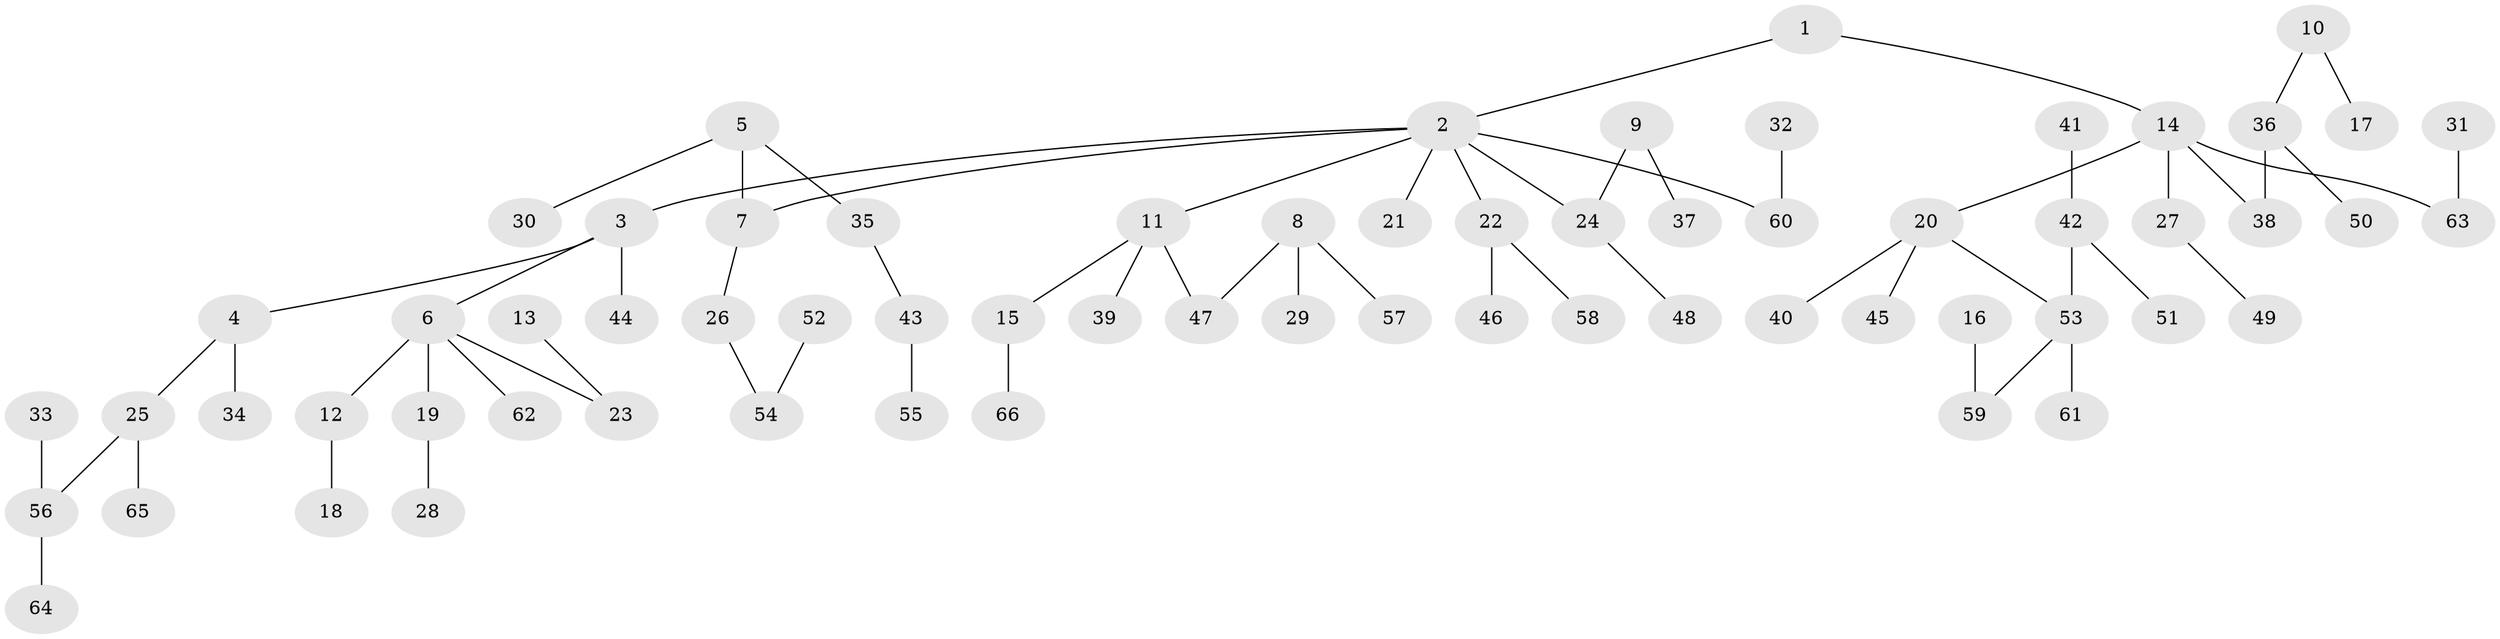 // original degree distribution, {3: 0.10687022900763359, 1: 0.46564885496183206, 6: 0.015267175572519083, 4: 0.10687022900763359, 5: 0.022900763358778626, 2: 0.2824427480916031}
// Generated by graph-tools (version 1.1) at 2025/37/03/04/25 23:37:28]
// undirected, 66 vertices, 65 edges
graph export_dot {
  node [color=gray90,style=filled];
  1;
  2;
  3;
  4;
  5;
  6;
  7;
  8;
  9;
  10;
  11;
  12;
  13;
  14;
  15;
  16;
  17;
  18;
  19;
  20;
  21;
  22;
  23;
  24;
  25;
  26;
  27;
  28;
  29;
  30;
  31;
  32;
  33;
  34;
  35;
  36;
  37;
  38;
  39;
  40;
  41;
  42;
  43;
  44;
  45;
  46;
  47;
  48;
  49;
  50;
  51;
  52;
  53;
  54;
  55;
  56;
  57;
  58;
  59;
  60;
  61;
  62;
  63;
  64;
  65;
  66;
  1 -- 2 [weight=1.0];
  1 -- 14 [weight=1.0];
  2 -- 3 [weight=1.0];
  2 -- 7 [weight=1.0];
  2 -- 11 [weight=1.0];
  2 -- 21 [weight=1.0];
  2 -- 22 [weight=1.0];
  2 -- 24 [weight=1.0];
  2 -- 60 [weight=1.0];
  3 -- 4 [weight=1.0];
  3 -- 6 [weight=1.0];
  3 -- 44 [weight=1.0];
  4 -- 25 [weight=1.0];
  4 -- 34 [weight=1.0];
  5 -- 7 [weight=1.0];
  5 -- 30 [weight=1.0];
  5 -- 35 [weight=1.0];
  6 -- 12 [weight=1.0];
  6 -- 19 [weight=1.0];
  6 -- 23 [weight=1.0];
  6 -- 62 [weight=1.0];
  7 -- 26 [weight=1.0];
  8 -- 29 [weight=1.0];
  8 -- 47 [weight=1.0];
  8 -- 57 [weight=1.0];
  9 -- 24 [weight=1.0];
  9 -- 37 [weight=1.0];
  10 -- 17 [weight=1.0];
  10 -- 36 [weight=1.0];
  11 -- 15 [weight=1.0];
  11 -- 39 [weight=1.0];
  11 -- 47 [weight=1.0];
  12 -- 18 [weight=1.0];
  13 -- 23 [weight=1.0];
  14 -- 20 [weight=1.0];
  14 -- 27 [weight=1.0];
  14 -- 38 [weight=1.0];
  14 -- 63 [weight=1.0];
  15 -- 66 [weight=1.0];
  16 -- 59 [weight=1.0];
  19 -- 28 [weight=1.0];
  20 -- 40 [weight=1.0];
  20 -- 45 [weight=1.0];
  20 -- 53 [weight=1.0];
  22 -- 46 [weight=1.0];
  22 -- 58 [weight=1.0];
  24 -- 48 [weight=1.0];
  25 -- 56 [weight=1.0];
  25 -- 65 [weight=1.0];
  26 -- 54 [weight=1.0];
  27 -- 49 [weight=1.0];
  31 -- 63 [weight=1.0];
  32 -- 60 [weight=1.0];
  33 -- 56 [weight=1.0];
  35 -- 43 [weight=1.0];
  36 -- 38 [weight=1.0];
  36 -- 50 [weight=1.0];
  41 -- 42 [weight=1.0];
  42 -- 51 [weight=1.0];
  42 -- 53 [weight=1.0];
  43 -- 55 [weight=1.0];
  52 -- 54 [weight=1.0];
  53 -- 59 [weight=1.0];
  53 -- 61 [weight=1.0];
  56 -- 64 [weight=1.0];
}
